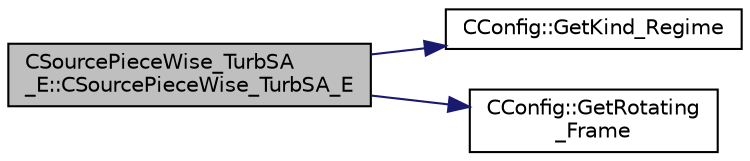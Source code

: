 digraph "CSourcePieceWise_TurbSA_E::CSourcePieceWise_TurbSA_E"
{
  edge [fontname="Helvetica",fontsize="10",labelfontname="Helvetica",labelfontsize="10"];
  node [fontname="Helvetica",fontsize="10",shape=record];
  rankdir="LR";
  Node0 [label="CSourcePieceWise_TurbSA\l_E::CSourcePieceWise_TurbSA_E",height=0.2,width=0.4,color="black", fillcolor="grey75", style="filled", fontcolor="black"];
  Node0 -> Node1 [color="midnightblue",fontsize="10",style="solid",fontname="Helvetica"];
  Node1 [label="CConfig::GetKind_Regime",height=0.2,width=0.4,color="black", fillcolor="white", style="filled",URL="$class_c_config.html#a66ca7e620390a81cd49cd0a00716128e",tooltip="Governing equations of the flow (it can be different from the run time equation). ..."];
  Node0 -> Node2 [color="midnightblue",fontsize="10",style="solid",fontname="Helvetica"];
  Node2 [label="CConfig::GetRotating\l_Frame",height=0.2,width=0.4,color="black", fillcolor="white", style="filled",URL="$class_c_config.html#a5ac97db2be7bae9007d01557f80418bc",tooltip="Get information about the rotational frame. "];
}
